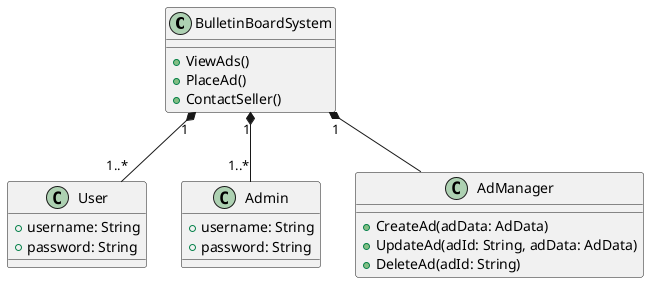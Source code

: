 @startuml

class BulletinBoardSystem {
  +ViewAds()
  +PlaceAd()
  +ContactSeller()
}

class User {
  +username: String
  +password: String
}

class Admin {
  +username: String
  +password: String
}

class AdManager {
  +CreateAd(adData: AdData)
  +UpdateAd(adId: String, adData: AdData)
  +DeleteAd(adId: String)
}

BulletinBoardSystem "1" *-- "1..*" User
BulletinBoardSystem "1" *-- "1..*" Admin
BulletinBoardSystem "1" *-- AdManager

@enduml
